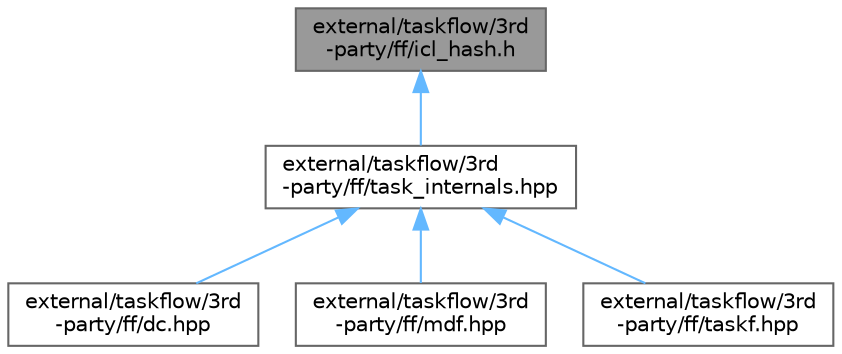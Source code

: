 digraph "external/taskflow/3rd-party/ff/icl_hash.h"
{
 // LATEX_PDF_SIZE
  bgcolor="transparent";
  edge [fontname=Helvetica,fontsize=10,labelfontname=Helvetica,labelfontsize=10];
  node [fontname=Helvetica,fontsize=10,shape=box,height=0.2,width=0.4];
  Node1 [id="Node000001",label="external/taskflow/3rd\l-party/ff/icl_hash.h",height=0.2,width=0.4,color="gray40", fillcolor="grey60", style="filled", fontcolor="black",tooltip=" "];
  Node1 -> Node2 [id="edge5_Node000001_Node000002",dir="back",color="steelblue1",style="solid",tooltip=" "];
  Node2 [id="Node000002",label="external/taskflow/3rd\l-party/ff/task_internals.hpp",height=0.2,width=0.4,color="grey40", fillcolor="white", style="filled",URL="$task__internals_8hpp.html",tooltip="Internal classes and helping functions for tasks management."];
  Node2 -> Node3 [id="edge6_Node000002_Node000003",dir="back",color="steelblue1",style="solid",tooltip=" "];
  Node3 [id="Node000003",label="external/taskflow/3rd\l-party/ff/dc.hpp",height=0.2,width=0.4,color="grey40", fillcolor="white", style="filled",URL="$dc_8hpp.html",tooltip=" "];
  Node2 -> Node4 [id="edge7_Node000002_Node000004",dir="back",color="steelblue1",style="solid",tooltip=" "];
  Node4 [id="Node000004",label="external/taskflow/3rd\l-party/ff/mdf.hpp",height=0.2,width=0.4,color="grey40", fillcolor="white", style="filled",URL="$mdf_8hpp.html",tooltip="This file implements the macro dataflow pattern."];
  Node2 -> Node5 [id="edge8_Node000002_Node000005",dir="back",color="steelblue1",style="solid",tooltip=" "];
  Node5 [id="Node000005",label="external/taskflow/3rd\l-party/ff/taskf.hpp",height=0.2,width=0.4,color="grey40", fillcolor="white", style="filled",URL="$taskf_8hpp.html",tooltip="This file implements a task parallel pattern whose tasks are functions."];
}
